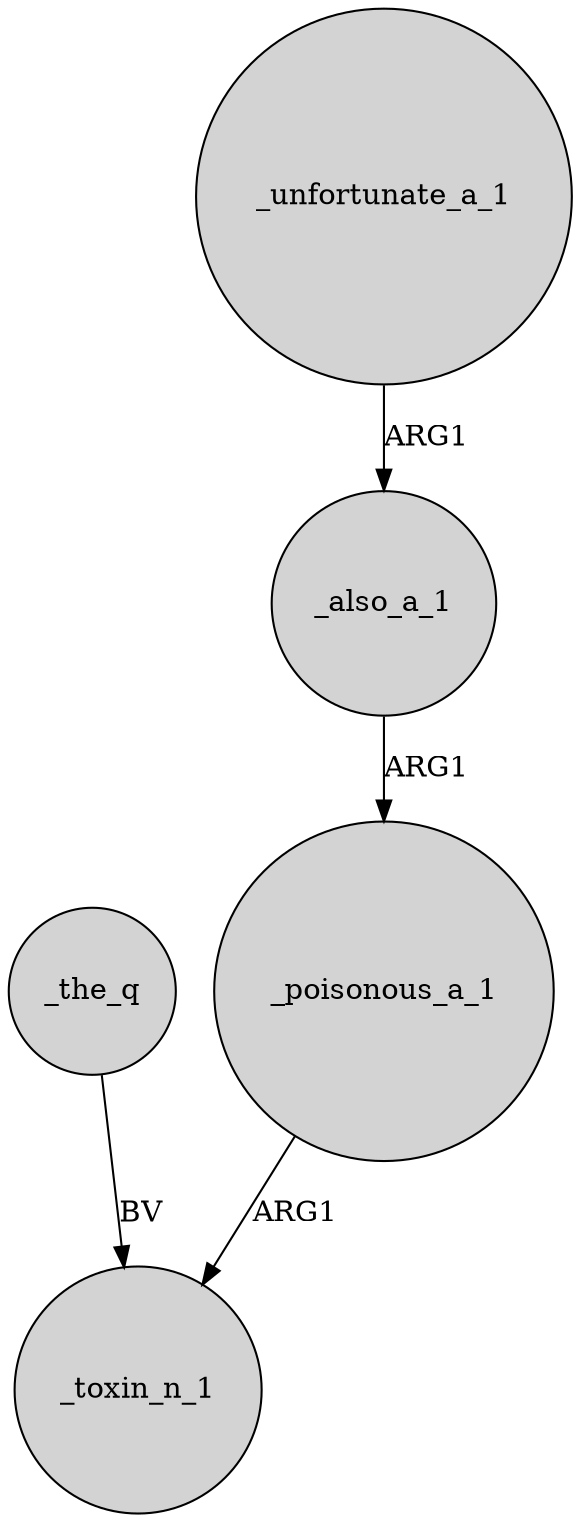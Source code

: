 digraph {
	node [shape=circle style=filled]
	_the_q -> _toxin_n_1 [label=BV]
	_unfortunate_a_1 -> _also_a_1 [label=ARG1]
	_poisonous_a_1 -> _toxin_n_1 [label=ARG1]
	_also_a_1 -> _poisonous_a_1 [label=ARG1]
}
